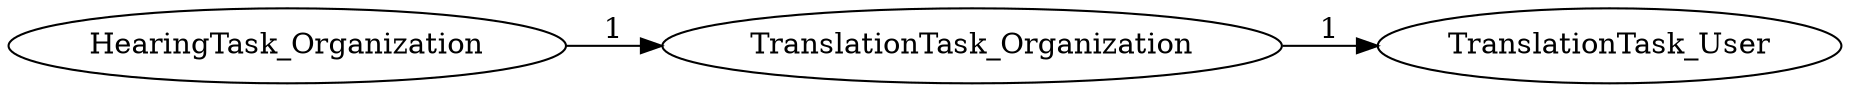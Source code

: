 digraph G {
rankdir="LR";
"HearingTask_Organization" -> "TranslationTask_Organization" [label=1]
"TranslationTask_Organization" -> "TranslationTask_User" [label=1]
}
